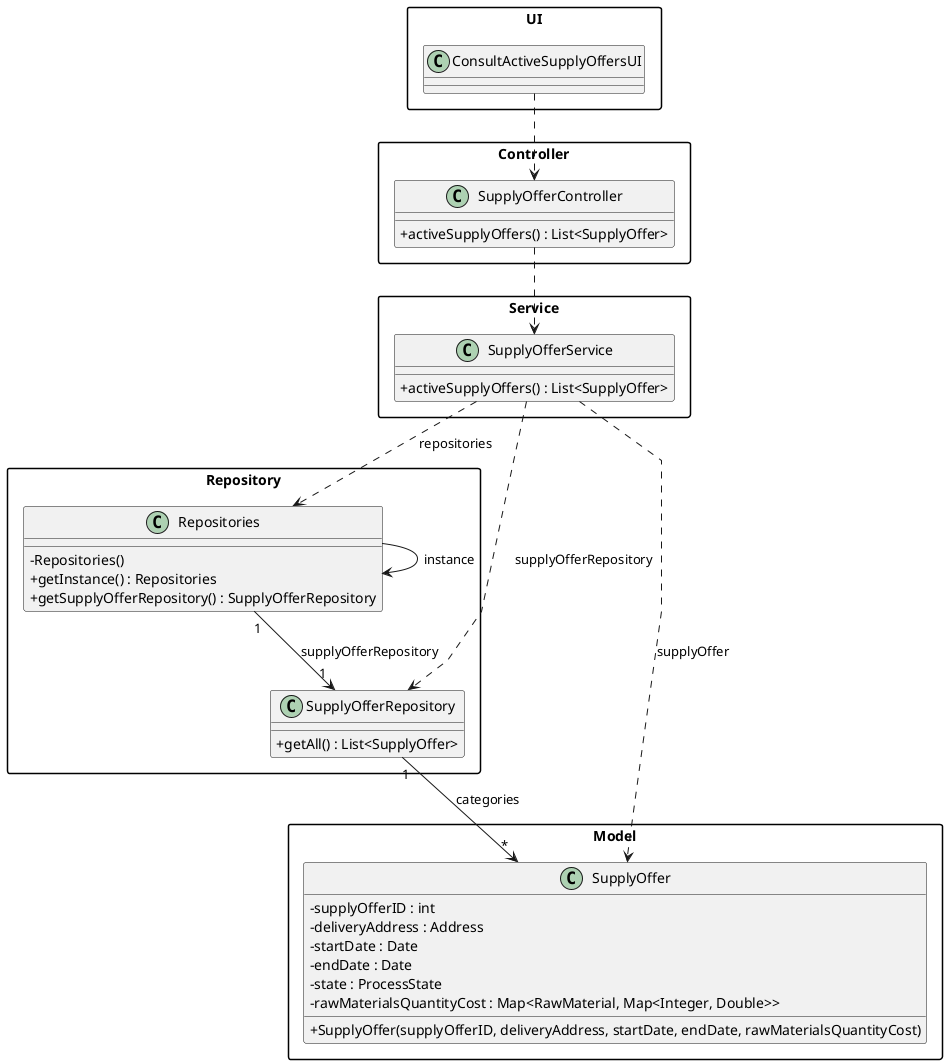 @startuml
skinparam packageStyle rectangle
skinparam shadowing false
skinparam linetype polyline
skinparam classAttributeIconSize 0

package "UI" {
    class ConsultActiveSupplyOffersUI {
    }
}

package "Controller" {
    class SupplyOfferController {
        +activeSupplyOffers() : List<SupplyOffer>
    }
}

package "Service" {
    class SupplyOfferService {
        +activeSupplyOffers() : List<SupplyOffer>
    }
}

package "Repository" {
    class Repositories {
        -Repositories()
        +getInstance() : Repositories
        +getSupplyOfferRepository() : SupplyOfferRepository
    }

    class SupplyOfferRepository {
        +getAll() : List<SupplyOffer>
    }

}

package "Model" {
    class SupplyOffer {
        -supplyOfferID : int
        -deliveryAddress : Address
        -startDate : Date
        -endDate : Date
        -state : ProcessState
        -rawMaterialsQuantityCost : Map<RawMaterial, Map<Integer, Double>>
        +SupplyOffer(supplyOfferID, deliveryAddress, startDate, endDate, rawMaterialsQuantityCost)
    }
}


ConsultActiveSupplyOffersUI ..> SupplyOfferController
SupplyOfferController ..> SupplyOfferService
SupplyOfferService ..> Repositories : repositories
SupplyOfferService ..> SupplyOfferRepository : supplyOfferRepository
SupplyOfferService ..> SupplyOffer : supplyOffer
Repositories --> Repositories : instance
Repositories "1" --> "1" SupplyOfferRepository : supplyOfferRepository
SupplyOfferRepository "1" --> "*" SupplyOffer : categories

@enduml
